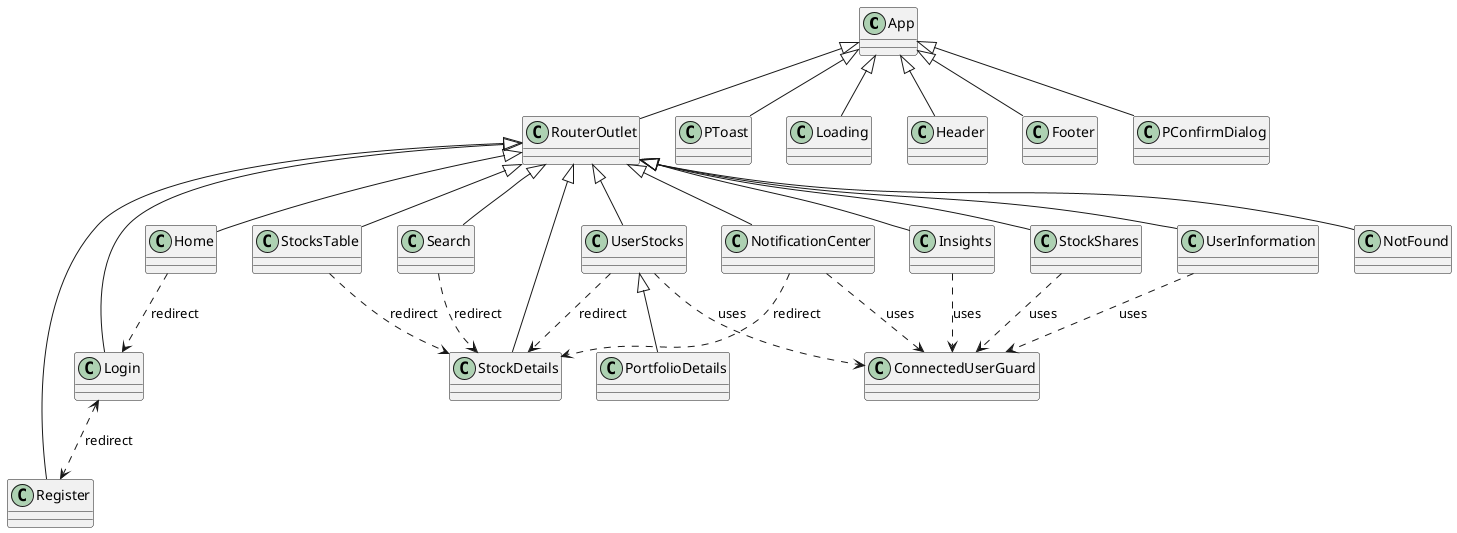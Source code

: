 @startuml
class App

class RouterOutlet
class PToast
class Loading
class Header
class Footer
class PConfirmDialog

class Home
class Search
class NotFound
class Insights
class Login
class NotificationCenter
class PortfolioDetails
class Register
class StockDetails
class StockShares
class StocksTable
class UserInformation
class UserStocks
class ConnectedUserGuard

App <|-- RouterOutlet
App <|-- PToast
App <|-- Loading
App <|-- Header
App <|-- Footer
App <|-- PConfirmDialog

RouterOutlet <|-- Home
RouterOutlet <|-- Login
RouterOutlet <|-- Register
RouterOutlet <|-- Search
RouterOutlet <|-- StockDetails
RouterOutlet <|-- StocksTable
RouterOutlet <|-- Insights
RouterOutlet <|-- NotificationCenter
RouterOutlet <|-- UserStocks
RouterOutlet <|-- StockShares
RouterOutlet <|-- UserInformation
RouterOutlet <|-- NotFound

UserStocks <|-- PortfolioDetails

Insights ..> ConnectedUserGuard : uses
StockShares ..> ConnectedUserGuard : uses
UserStocks ..> ConnectedUserGuard : uses
NotificationCenter ..> ConnectedUserGuard : uses
UserInformation ..> ConnectedUserGuard : uses

Home ..> Login : redirect
Login <..> Register : redirect
Search ..> StockDetails : redirect
NotificationCenter ..> StockDetails : redirect
UserStocks ..> StockDetails : redirect
StocksTable ..> StockDetails : redirect

@enduml